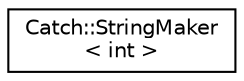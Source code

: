 digraph "Graphical Class Hierarchy"
{
  edge [fontname="Helvetica",fontsize="10",labelfontname="Helvetica",labelfontsize="10"];
  node [fontname="Helvetica",fontsize="10",shape=record];
  rankdir="LR";
  Node0 [label="Catch::StringMaker\l\< int \>",height=0.2,width=0.4,color="black", fillcolor="white", style="filled",URL="$structCatch_1_1StringMaker_3_01int_01_4.html"];
}
